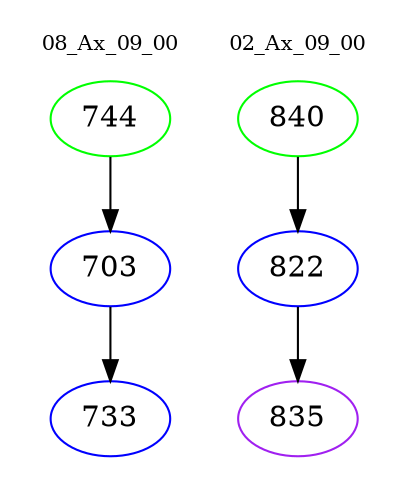 digraph{
subgraph cluster_0 {
color = white
label = "08_Ax_09_00";
fontsize=10;
T0_744 [label="744", color="green"]
T0_744 -> T0_703 [color="black"]
T0_703 [label="703", color="blue"]
T0_703 -> T0_733 [color="black"]
T0_733 [label="733", color="blue"]
}
subgraph cluster_1 {
color = white
label = "02_Ax_09_00";
fontsize=10;
T1_840 [label="840", color="green"]
T1_840 -> T1_822 [color="black"]
T1_822 [label="822", color="blue"]
T1_822 -> T1_835 [color="black"]
T1_835 [label="835", color="purple"]
}
}
